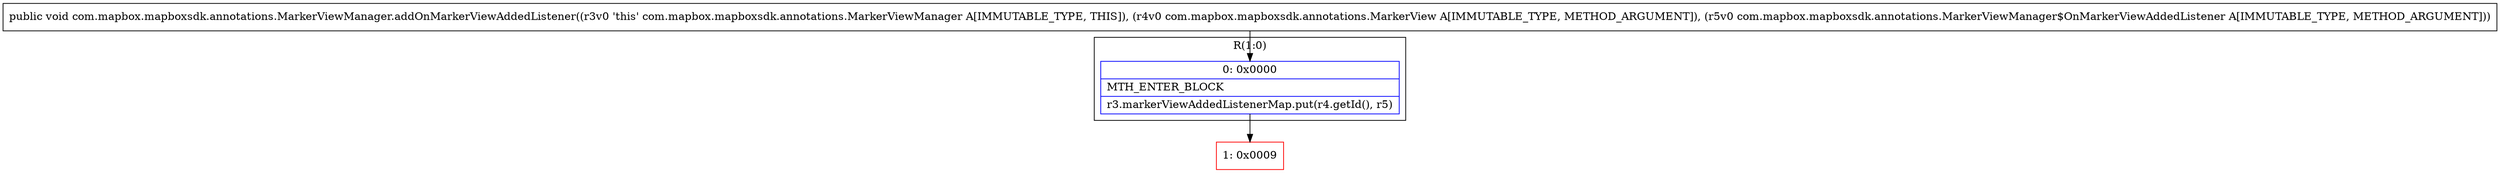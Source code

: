 digraph "CFG forcom.mapbox.mapboxsdk.annotations.MarkerViewManager.addOnMarkerViewAddedListener(Lcom\/mapbox\/mapboxsdk\/annotations\/MarkerView;Lcom\/mapbox\/mapboxsdk\/annotations\/MarkerViewManager$OnMarkerViewAddedListener;)V" {
subgraph cluster_Region_1646588258 {
label = "R(1:0)";
node [shape=record,color=blue];
Node_0 [shape=record,label="{0\:\ 0x0000|MTH_ENTER_BLOCK\l|r3.markerViewAddedListenerMap.put(r4.getId(), r5)\l}"];
}
Node_1 [shape=record,color=red,label="{1\:\ 0x0009}"];
MethodNode[shape=record,label="{public void com.mapbox.mapboxsdk.annotations.MarkerViewManager.addOnMarkerViewAddedListener((r3v0 'this' com.mapbox.mapboxsdk.annotations.MarkerViewManager A[IMMUTABLE_TYPE, THIS]), (r4v0 com.mapbox.mapboxsdk.annotations.MarkerView A[IMMUTABLE_TYPE, METHOD_ARGUMENT]), (r5v0 com.mapbox.mapboxsdk.annotations.MarkerViewManager$OnMarkerViewAddedListener A[IMMUTABLE_TYPE, METHOD_ARGUMENT])) }"];
MethodNode -> Node_0;
Node_0 -> Node_1;
}

